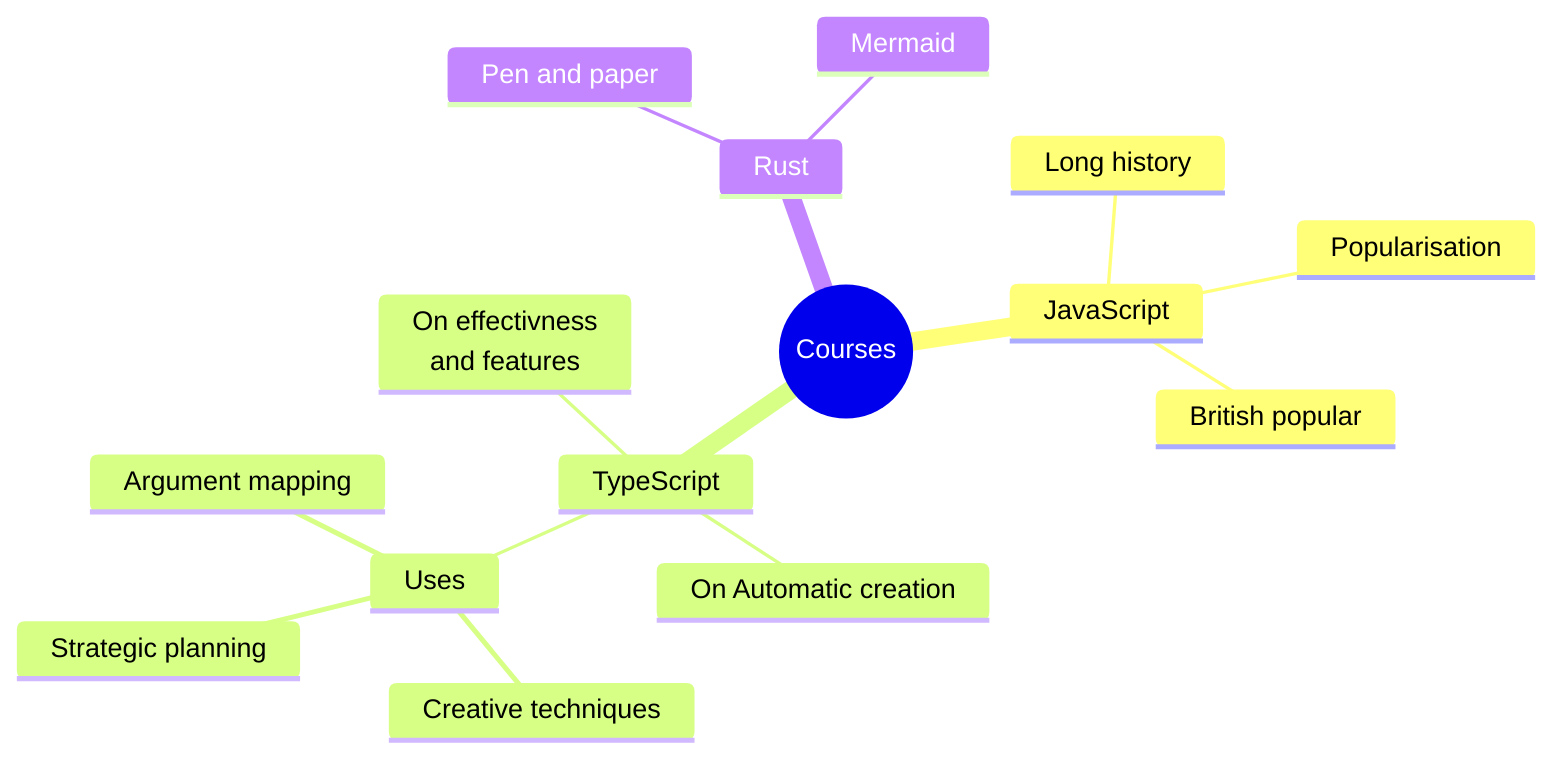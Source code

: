 mindmap
 root((Courses))
    JavaScript  
        Long history
        Popularisation
        British popular 
    TypeScript
     On effectivness<br/>and features
     On Automatic creation
     Uses
          Creative techniques
          Strategic planning
          Argument mapping
    Rust
       Pen and paper
       Mermaid